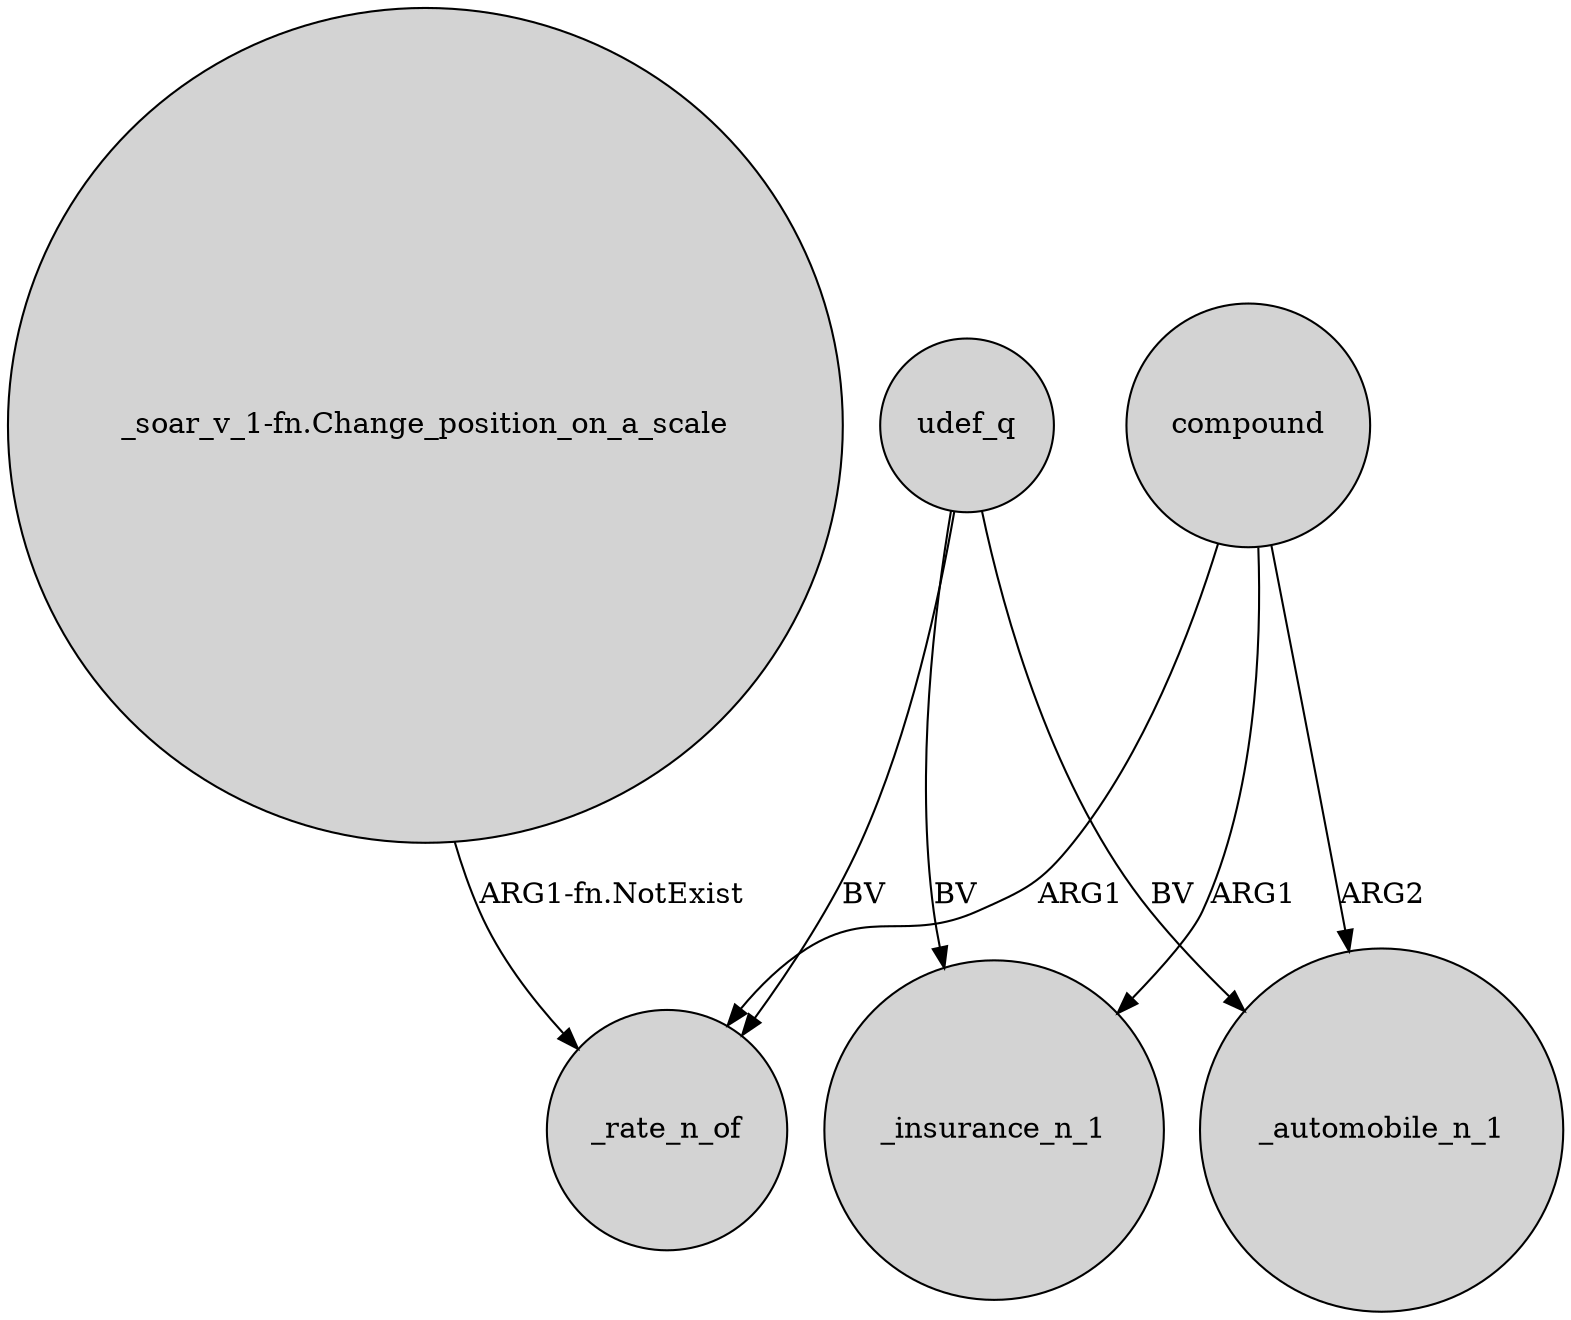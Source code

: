 digraph {
	node [shape=circle style=filled]
	compound -> _rate_n_of [label=ARG1]
	compound -> _insurance_n_1 [label=ARG1]
	udef_q -> _rate_n_of [label=BV]
	compound -> _automobile_n_1 [label=ARG2]
	"_soar_v_1-fn.Change_position_on_a_scale" -> _rate_n_of [label="ARG1-fn.NotExist"]
	udef_q -> _insurance_n_1 [label=BV]
	udef_q -> _automobile_n_1 [label=BV]
}
